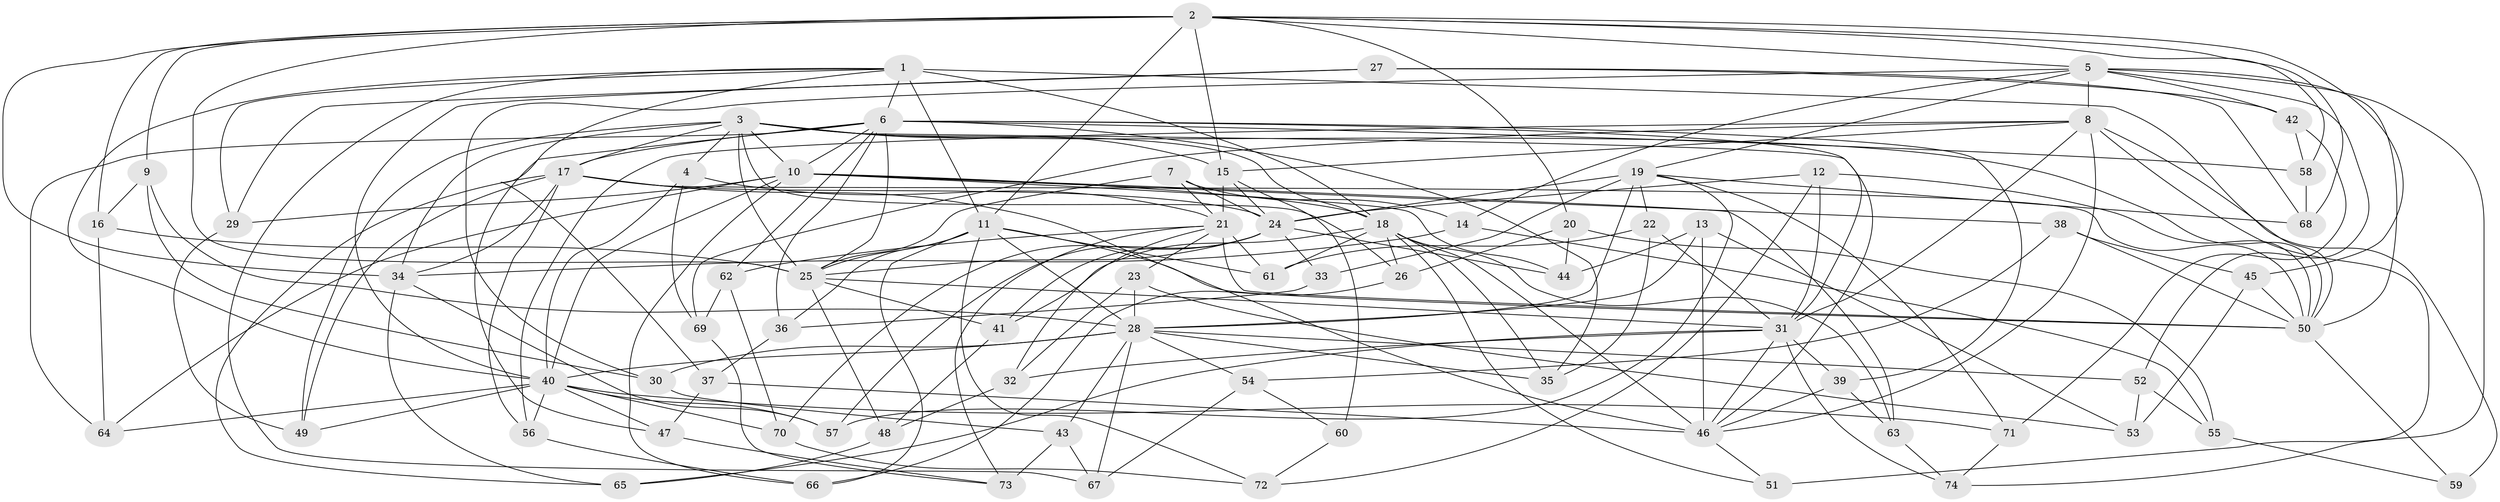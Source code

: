 // original degree distribution, {4: 1.0}
// Generated by graph-tools (version 1.1) at 2025/37/03/09/25 02:37:57]
// undirected, 74 vertices, 204 edges
graph export_dot {
graph [start="1"]
  node [color=gray90,style=filled];
  1;
  2;
  3;
  4;
  5;
  6;
  7;
  8;
  9;
  10;
  11;
  12;
  13;
  14;
  15;
  16;
  17;
  18;
  19;
  20;
  21;
  22;
  23;
  24;
  25;
  26;
  27;
  28;
  29;
  30;
  31;
  32;
  33;
  34;
  35;
  36;
  37;
  38;
  39;
  40;
  41;
  42;
  43;
  44;
  45;
  46;
  47;
  48;
  49;
  50;
  51;
  52;
  53;
  54;
  55;
  56;
  57;
  58;
  59;
  60;
  61;
  62;
  63;
  64;
  65;
  66;
  67;
  68;
  69;
  70;
  71;
  72;
  73;
  74;
  1 -- 6 [weight=1.0];
  1 -- 11 [weight=3.0];
  1 -- 18 [weight=1.0];
  1 -- 29 [weight=1.0];
  1 -- 37 [weight=1.0];
  1 -- 40 [weight=1.0];
  1 -- 50 [weight=1.0];
  1 -- 67 [weight=1.0];
  2 -- 5 [weight=1.0];
  2 -- 9 [weight=1.0];
  2 -- 11 [weight=1.0];
  2 -- 15 [weight=1.0];
  2 -- 16 [weight=1.0];
  2 -- 20 [weight=1.0];
  2 -- 25 [weight=2.0];
  2 -- 34 [weight=1.0];
  2 -- 45 [weight=1.0];
  2 -- 58 [weight=1.0];
  2 -- 68 [weight=1.0];
  3 -- 4 [weight=1.0];
  3 -- 10 [weight=1.0];
  3 -- 15 [weight=1.0];
  3 -- 17 [weight=1.0];
  3 -- 18 [weight=1.0];
  3 -- 25 [weight=2.0];
  3 -- 26 [weight=1.0];
  3 -- 34 [weight=1.0];
  3 -- 46 [weight=1.0];
  3 -- 49 [weight=1.0];
  3 -- 50 [weight=1.0];
  4 -- 21 [weight=1.0];
  4 -- 40 [weight=1.0];
  4 -- 69 [weight=1.0];
  5 -- 8 [weight=2.0];
  5 -- 14 [weight=1.0];
  5 -- 19 [weight=1.0];
  5 -- 30 [weight=1.0];
  5 -- 42 [weight=1.0];
  5 -- 50 [weight=1.0];
  5 -- 52 [weight=1.0];
  5 -- 74 [weight=1.0];
  6 -- 10 [weight=1.0];
  6 -- 17 [weight=1.0];
  6 -- 25 [weight=1.0];
  6 -- 31 [weight=1.0];
  6 -- 35 [weight=1.0];
  6 -- 36 [weight=1.0];
  6 -- 39 [weight=1.0];
  6 -- 47 [weight=1.0];
  6 -- 58 [weight=1.0];
  6 -- 62 [weight=1.0];
  6 -- 64 [weight=1.0];
  7 -- 14 [weight=1.0];
  7 -- 21 [weight=1.0];
  7 -- 24 [weight=1.0];
  7 -- 25 [weight=1.0];
  8 -- 15 [weight=1.0];
  8 -- 31 [weight=1.0];
  8 -- 46 [weight=1.0];
  8 -- 51 [weight=2.0];
  8 -- 56 [weight=1.0];
  8 -- 59 [weight=1.0];
  8 -- 69 [weight=1.0];
  9 -- 16 [weight=1.0];
  9 -- 28 [weight=1.0];
  9 -- 30 [weight=1.0];
  10 -- 18 [weight=3.0];
  10 -- 29 [weight=1.0];
  10 -- 38 [weight=1.0];
  10 -- 40 [weight=1.0];
  10 -- 44 [weight=1.0];
  10 -- 63 [weight=1.0];
  10 -- 64 [weight=1.0];
  10 -- 66 [weight=1.0];
  11 -- 25 [weight=1.0];
  11 -- 28 [weight=1.0];
  11 -- 36 [weight=1.0];
  11 -- 50 [weight=2.0];
  11 -- 61 [weight=1.0];
  11 -- 66 [weight=1.0];
  11 -- 72 [weight=1.0];
  12 -- 24 [weight=1.0];
  12 -- 31 [weight=1.0];
  12 -- 50 [weight=1.0];
  12 -- 72 [weight=1.0];
  13 -- 28 [weight=1.0];
  13 -- 44 [weight=1.0];
  13 -- 46 [weight=1.0];
  13 -- 53 [weight=1.0];
  14 -- 34 [weight=1.0];
  14 -- 55 [weight=1.0];
  15 -- 21 [weight=2.0];
  15 -- 24 [weight=1.0];
  15 -- 60 [weight=2.0];
  16 -- 25 [weight=1.0];
  16 -- 64 [weight=1.0];
  17 -- 24 [weight=1.0];
  17 -- 34 [weight=1.0];
  17 -- 46 [weight=2.0];
  17 -- 49 [weight=1.0];
  17 -- 50 [weight=1.0];
  17 -- 56 [weight=1.0];
  17 -- 65 [weight=1.0];
  18 -- 26 [weight=1.0];
  18 -- 35 [weight=1.0];
  18 -- 41 [weight=1.0];
  18 -- 46 [weight=1.0];
  18 -- 51 [weight=1.0];
  18 -- 61 [weight=1.0];
  18 -- 63 [weight=1.0];
  19 -- 22 [weight=1.0];
  19 -- 24 [weight=2.0];
  19 -- 28 [weight=1.0];
  19 -- 33 [weight=2.0];
  19 -- 57 [weight=1.0];
  19 -- 68 [weight=1.0];
  19 -- 71 [weight=1.0];
  20 -- 26 [weight=1.0];
  20 -- 44 [weight=1.0];
  20 -- 55 [weight=1.0];
  21 -- 23 [weight=1.0];
  21 -- 32 [weight=1.0];
  21 -- 50 [weight=1.0];
  21 -- 61 [weight=1.0];
  21 -- 62 [weight=1.0];
  21 -- 73 [weight=1.0];
  22 -- 31 [weight=1.0];
  22 -- 35 [weight=1.0];
  22 -- 61 [weight=1.0];
  23 -- 28 [weight=1.0];
  23 -- 32 [weight=1.0];
  23 -- 53 [weight=1.0];
  24 -- 25 [weight=1.0];
  24 -- 33 [weight=1.0];
  24 -- 41 [weight=1.0];
  24 -- 44 [weight=1.0];
  24 -- 57 [weight=1.0];
  24 -- 70 [weight=1.0];
  25 -- 31 [weight=1.0];
  25 -- 41 [weight=1.0];
  25 -- 48 [weight=1.0];
  26 -- 66 [weight=1.0];
  27 -- 29 [weight=1.0];
  27 -- 40 [weight=1.0];
  27 -- 42 [weight=1.0];
  27 -- 68 [weight=1.0];
  28 -- 30 [weight=1.0];
  28 -- 35 [weight=1.0];
  28 -- 40 [weight=1.0];
  28 -- 43 [weight=1.0];
  28 -- 52 [weight=1.0];
  28 -- 54 [weight=1.0];
  28 -- 67 [weight=1.0];
  29 -- 49 [weight=1.0];
  30 -- 43 [weight=1.0];
  31 -- 32 [weight=1.0];
  31 -- 39 [weight=1.0];
  31 -- 46 [weight=1.0];
  31 -- 65 [weight=1.0];
  31 -- 74 [weight=1.0];
  32 -- 48 [weight=1.0];
  33 -- 36 [weight=1.0];
  34 -- 57 [weight=1.0];
  34 -- 65 [weight=1.0];
  36 -- 37 [weight=1.0];
  37 -- 46 [weight=1.0];
  37 -- 47 [weight=1.0];
  38 -- 45 [weight=1.0];
  38 -- 50 [weight=1.0];
  38 -- 54 [weight=1.0];
  39 -- 46 [weight=1.0];
  39 -- 63 [weight=1.0];
  40 -- 47 [weight=1.0];
  40 -- 49 [weight=1.0];
  40 -- 56 [weight=1.0];
  40 -- 57 [weight=1.0];
  40 -- 64 [weight=1.0];
  40 -- 70 [weight=1.0];
  40 -- 71 [weight=1.0];
  41 -- 48 [weight=1.0];
  42 -- 58 [weight=1.0];
  42 -- 71 [weight=1.0];
  43 -- 67 [weight=1.0];
  43 -- 73 [weight=1.0];
  45 -- 50 [weight=1.0];
  45 -- 53 [weight=1.0];
  46 -- 51 [weight=1.0];
  47 -- 73 [weight=1.0];
  48 -- 65 [weight=1.0];
  50 -- 59 [weight=2.0];
  52 -- 53 [weight=1.0];
  52 -- 55 [weight=1.0];
  54 -- 60 [weight=1.0];
  54 -- 67 [weight=1.0];
  55 -- 59 [weight=1.0];
  56 -- 66 [weight=1.0];
  58 -- 68 [weight=1.0];
  60 -- 72 [weight=1.0];
  62 -- 69 [weight=1.0];
  62 -- 70 [weight=1.0];
  63 -- 74 [weight=1.0];
  69 -- 73 [weight=1.0];
  70 -- 72 [weight=1.0];
  71 -- 74 [weight=1.0];
}
